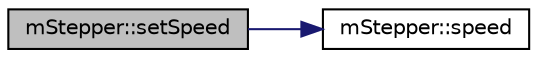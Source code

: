 digraph "mStepper::setSpeed"
{
 // LATEX_PDF_SIZE
  edge [fontname="Helvetica",fontsize="10",labelfontname="Helvetica",labelfontsize="10"];
  node [fontname="Helvetica",fontsize="10",shape=record];
  rankdir="LR";
  Node1 [label="mStepper::setSpeed",height=0.2,width=0.4,color="black", fillcolor="grey75", style="filled", fontcolor="black",tooltip=" "];
  Node1 -> Node2 [color="midnightblue",fontsize="10",style="solid",fontname="Helvetica"];
  Node2 [label="mStepper::speed",height=0.2,width=0.4,color="black", fillcolor="white", style="filled",URL="$classm_stepper.html#a657c84e29d51bbcbfe7067d33ab402b3",tooltip=" "];
}
